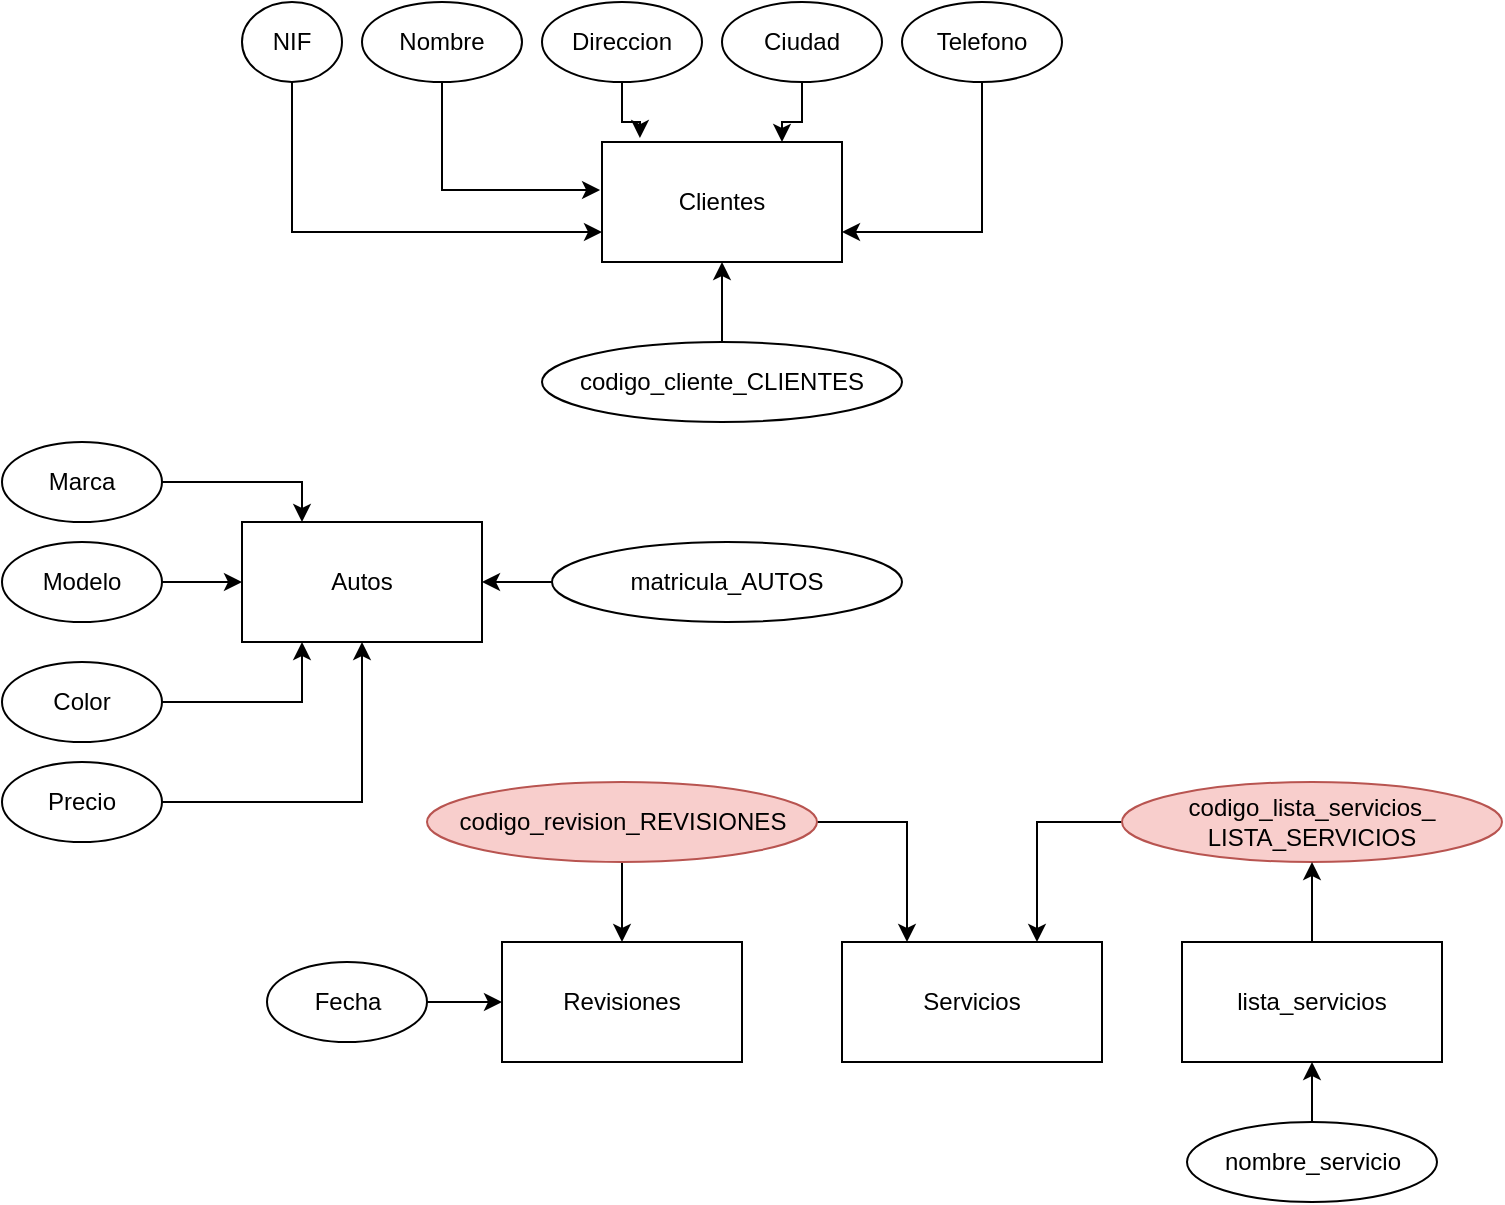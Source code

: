 <mxfile version="21.8.0" type="github">
  <diagram name="Página-1" id="Uiso2kSud7qIzwbQIP-O">
    <mxGraphModel dx="833" dy="446" grid="1" gridSize="10" guides="1" tooltips="1" connect="1" arrows="1" fold="1" page="1" pageScale="1" pageWidth="827" pageHeight="1169" math="0" shadow="0">
      <root>
        <mxCell id="0" />
        <mxCell id="1" parent="0" />
        <mxCell id="-ase04oYO9NRUkJlbUri-3" value="Revisiones" style="rounded=0;whiteSpace=wrap;html=1;" vertex="1" parent="1">
          <mxGeometry x="280" y="510" width="120" height="60" as="geometry" />
        </mxCell>
        <mxCell id="-ase04oYO9NRUkJlbUri-27" style="edgeStyle=orthogonalEdgeStyle;rounded=0;orthogonalLoop=1;jettySize=auto;html=1;entryX=0.5;entryY=1;entryDx=0;entryDy=0;" edge="1" parent="1" source="-ase04oYO9NRUkJlbUri-16" target="-ase04oYO9NRUkJlbUri-2">
          <mxGeometry relative="1" as="geometry" />
        </mxCell>
        <mxCell id="-ase04oYO9NRUkJlbUri-16" value="codigo_cliente_CLIENTES" style="ellipse;whiteSpace=wrap;html=1;" vertex="1" parent="1">
          <mxGeometry x="300" y="210" width="180" height="40" as="geometry" />
        </mxCell>
        <mxCell id="-ase04oYO9NRUkJlbUri-10" style="edgeStyle=orthogonalEdgeStyle;rounded=0;orthogonalLoop=1;jettySize=auto;html=1;entryX=1;entryY=0.5;entryDx=0;entryDy=0;" edge="1" parent="1" source="-ase04oYO9NRUkJlbUri-5" target="-ase04oYO9NRUkJlbUri-1">
          <mxGeometry relative="1" as="geometry" />
        </mxCell>
        <mxCell id="-ase04oYO9NRUkJlbUri-5" value="matricula_AUTOS" style="ellipse;whiteSpace=wrap;html=1;" vertex="1" parent="1">
          <mxGeometry x="305" y="310" width="175" height="40" as="geometry" />
        </mxCell>
        <mxCell id="-ase04oYO9NRUkJlbUri-28" value="" style="group" vertex="1" connectable="0" parent="1">
          <mxGeometry x="30" y="260" width="240" height="240" as="geometry" />
        </mxCell>
        <mxCell id="-ase04oYO9NRUkJlbUri-1" value="Autos" style="rounded=0;whiteSpace=wrap;html=1;" vertex="1" parent="-ase04oYO9NRUkJlbUri-28">
          <mxGeometry x="120" y="40" width="120" height="60" as="geometry" />
        </mxCell>
        <mxCell id="-ase04oYO9NRUkJlbUri-11" style="edgeStyle=orthogonalEdgeStyle;rounded=0;orthogonalLoop=1;jettySize=auto;html=1;entryX=0.25;entryY=0;entryDx=0;entryDy=0;" edge="1" parent="-ase04oYO9NRUkJlbUri-28" source="-ase04oYO9NRUkJlbUri-6" target="-ase04oYO9NRUkJlbUri-1">
          <mxGeometry relative="1" as="geometry" />
        </mxCell>
        <mxCell id="-ase04oYO9NRUkJlbUri-6" value="Marca" style="ellipse;whiteSpace=wrap;html=1;" vertex="1" parent="-ase04oYO9NRUkJlbUri-28">
          <mxGeometry width="80" height="40" as="geometry" />
        </mxCell>
        <mxCell id="-ase04oYO9NRUkJlbUri-12" style="edgeStyle=orthogonalEdgeStyle;rounded=0;orthogonalLoop=1;jettySize=auto;html=1;entryX=0;entryY=0.5;entryDx=0;entryDy=0;" edge="1" parent="-ase04oYO9NRUkJlbUri-28" source="-ase04oYO9NRUkJlbUri-7" target="-ase04oYO9NRUkJlbUri-1">
          <mxGeometry relative="1" as="geometry" />
        </mxCell>
        <mxCell id="-ase04oYO9NRUkJlbUri-7" value="Modelo" style="ellipse;whiteSpace=wrap;html=1;" vertex="1" parent="-ase04oYO9NRUkJlbUri-28">
          <mxGeometry y="50" width="80" height="40" as="geometry" />
        </mxCell>
        <mxCell id="-ase04oYO9NRUkJlbUri-13" style="edgeStyle=orthogonalEdgeStyle;rounded=0;orthogonalLoop=1;jettySize=auto;html=1;entryX=0.25;entryY=1;entryDx=0;entryDy=0;" edge="1" parent="-ase04oYO9NRUkJlbUri-28" source="-ase04oYO9NRUkJlbUri-8" target="-ase04oYO9NRUkJlbUri-1">
          <mxGeometry relative="1" as="geometry" />
        </mxCell>
        <mxCell id="-ase04oYO9NRUkJlbUri-8" value="Color" style="ellipse;whiteSpace=wrap;html=1;" vertex="1" parent="-ase04oYO9NRUkJlbUri-28">
          <mxGeometry y="110" width="80" height="40" as="geometry" />
        </mxCell>
        <mxCell id="-ase04oYO9NRUkJlbUri-9" value="Precio" style="ellipse;whiteSpace=wrap;html=1;" vertex="1" parent="-ase04oYO9NRUkJlbUri-28">
          <mxGeometry y="160" width="80" height="40" as="geometry" />
        </mxCell>
        <mxCell id="-ase04oYO9NRUkJlbUri-14" style="edgeStyle=orthogonalEdgeStyle;rounded=0;orthogonalLoop=1;jettySize=auto;html=1;entryX=0.5;entryY=1;entryDx=0;entryDy=0;" edge="1" parent="-ase04oYO9NRUkJlbUri-28" source="-ase04oYO9NRUkJlbUri-9" target="-ase04oYO9NRUkJlbUri-1">
          <mxGeometry relative="1" as="geometry" />
        </mxCell>
        <mxCell id="-ase04oYO9NRUkJlbUri-30" value="" style="group" vertex="1" connectable="0" parent="1">
          <mxGeometry x="150" y="40" width="410" height="130" as="geometry" />
        </mxCell>
        <mxCell id="-ase04oYO9NRUkJlbUri-2" value="Clientes" style="rounded=0;whiteSpace=wrap;html=1;" vertex="1" parent="-ase04oYO9NRUkJlbUri-30">
          <mxGeometry x="180" y="70" width="120" height="60" as="geometry" />
        </mxCell>
        <mxCell id="-ase04oYO9NRUkJlbUri-22" style="edgeStyle=orthogonalEdgeStyle;rounded=0;orthogonalLoop=1;jettySize=auto;html=1;entryX=0;entryY=0.75;entryDx=0;entryDy=0;exitX=0.5;exitY=1;exitDx=0;exitDy=0;" edge="1" parent="-ase04oYO9NRUkJlbUri-30" source="-ase04oYO9NRUkJlbUri-17" target="-ase04oYO9NRUkJlbUri-2">
          <mxGeometry relative="1" as="geometry" />
        </mxCell>
        <mxCell id="-ase04oYO9NRUkJlbUri-17" value="NIF" style="ellipse;whiteSpace=wrap;html=1;" vertex="1" parent="-ase04oYO9NRUkJlbUri-30">
          <mxGeometry width="50" height="40" as="geometry" />
        </mxCell>
        <mxCell id="-ase04oYO9NRUkJlbUri-18" value="Nombre" style="ellipse;whiteSpace=wrap;html=1;" vertex="1" parent="-ase04oYO9NRUkJlbUri-30">
          <mxGeometry x="60" width="80" height="40" as="geometry" />
        </mxCell>
        <mxCell id="-ase04oYO9NRUkJlbUri-19" value="Direccion" style="ellipse;whiteSpace=wrap;html=1;" vertex="1" parent="-ase04oYO9NRUkJlbUri-30">
          <mxGeometry x="150" width="80" height="40" as="geometry" />
        </mxCell>
        <mxCell id="-ase04oYO9NRUkJlbUri-25" style="edgeStyle=orthogonalEdgeStyle;rounded=0;orthogonalLoop=1;jettySize=auto;html=1;entryX=0.75;entryY=0;entryDx=0;entryDy=0;" edge="1" parent="-ase04oYO9NRUkJlbUri-30" source="-ase04oYO9NRUkJlbUri-20" target="-ase04oYO9NRUkJlbUri-2">
          <mxGeometry relative="1" as="geometry" />
        </mxCell>
        <mxCell id="-ase04oYO9NRUkJlbUri-20" value="Ciudad" style="ellipse;whiteSpace=wrap;html=1;" vertex="1" parent="-ase04oYO9NRUkJlbUri-30">
          <mxGeometry x="240" width="80" height="40" as="geometry" />
        </mxCell>
        <mxCell id="-ase04oYO9NRUkJlbUri-26" style="edgeStyle=orthogonalEdgeStyle;rounded=0;orthogonalLoop=1;jettySize=auto;html=1;entryX=1;entryY=0.75;entryDx=0;entryDy=0;exitX=0.5;exitY=1;exitDx=0;exitDy=0;" edge="1" parent="-ase04oYO9NRUkJlbUri-30" source="-ase04oYO9NRUkJlbUri-21" target="-ase04oYO9NRUkJlbUri-2">
          <mxGeometry relative="1" as="geometry" />
        </mxCell>
        <mxCell id="-ase04oYO9NRUkJlbUri-21" value="Telefono" style="ellipse;whiteSpace=wrap;html=1;" vertex="1" parent="-ase04oYO9NRUkJlbUri-30">
          <mxGeometry x="330" width="80" height="40" as="geometry" />
        </mxCell>
        <mxCell id="-ase04oYO9NRUkJlbUri-23" style="edgeStyle=orthogonalEdgeStyle;rounded=0;orthogonalLoop=1;jettySize=auto;html=1;entryX=-0.008;entryY=0.4;entryDx=0;entryDy=0;entryPerimeter=0;exitX=0.5;exitY=1;exitDx=0;exitDy=0;" edge="1" parent="-ase04oYO9NRUkJlbUri-30" source="-ase04oYO9NRUkJlbUri-18" target="-ase04oYO9NRUkJlbUri-2">
          <mxGeometry relative="1" as="geometry" />
        </mxCell>
        <mxCell id="-ase04oYO9NRUkJlbUri-24" style="edgeStyle=orthogonalEdgeStyle;rounded=0;orthogonalLoop=1;jettySize=auto;html=1;entryX=0.158;entryY=-0.033;entryDx=0;entryDy=0;entryPerimeter=0;" edge="1" parent="-ase04oYO9NRUkJlbUri-30" source="-ase04oYO9NRUkJlbUri-19" target="-ase04oYO9NRUkJlbUri-2">
          <mxGeometry relative="1" as="geometry" />
        </mxCell>
        <mxCell id="-ase04oYO9NRUkJlbUri-32" style="edgeStyle=orthogonalEdgeStyle;rounded=0;orthogonalLoop=1;jettySize=auto;html=1;entryX=0.5;entryY=0;entryDx=0;entryDy=0;" edge="1" parent="1" source="-ase04oYO9NRUkJlbUri-31" target="-ase04oYO9NRUkJlbUri-3">
          <mxGeometry relative="1" as="geometry" />
        </mxCell>
        <mxCell id="-ase04oYO9NRUkJlbUri-35" style="edgeStyle=orthogonalEdgeStyle;rounded=0;orthogonalLoop=1;jettySize=auto;html=1;entryX=0.25;entryY=0;entryDx=0;entryDy=0;" edge="1" parent="1" source="-ase04oYO9NRUkJlbUri-31" target="-ase04oYO9NRUkJlbUri-33">
          <mxGeometry relative="1" as="geometry" />
        </mxCell>
        <mxCell id="-ase04oYO9NRUkJlbUri-31" value="codigo_revision_REVISIONES" style="ellipse;whiteSpace=wrap;html=1;fillColor=#f8cecc;strokeColor=#b85450;" vertex="1" parent="1">
          <mxGeometry x="242.5" y="430" width="195" height="40" as="geometry" />
        </mxCell>
        <mxCell id="-ase04oYO9NRUkJlbUri-33" value="Servicios" style="rounded=0;whiteSpace=wrap;html=1;" vertex="1" parent="1">
          <mxGeometry x="450" y="510" width="130" height="60" as="geometry" />
        </mxCell>
        <mxCell id="-ase04oYO9NRUkJlbUri-36" style="edgeStyle=orthogonalEdgeStyle;rounded=0;orthogonalLoop=1;jettySize=auto;html=1;entryX=0.75;entryY=0;entryDx=0;entryDy=0;" edge="1" parent="1" source="-ase04oYO9NRUkJlbUri-34" target="-ase04oYO9NRUkJlbUri-33">
          <mxGeometry relative="1" as="geometry" />
        </mxCell>
        <mxCell id="-ase04oYO9NRUkJlbUri-34" value="codigo_lista_servicios_ LISTA_SERVICIOS" style="ellipse;whiteSpace=wrap;html=1;fillColor=#f8cecc;strokeColor=#b85450;" vertex="1" parent="1">
          <mxGeometry x="590" y="430" width="190" height="40" as="geometry" />
        </mxCell>
        <mxCell id="-ase04oYO9NRUkJlbUri-38" style="edgeStyle=orthogonalEdgeStyle;rounded=0;orthogonalLoop=1;jettySize=auto;html=1;entryX=0;entryY=0.5;entryDx=0;entryDy=0;" edge="1" parent="1" source="-ase04oYO9NRUkJlbUri-37" target="-ase04oYO9NRUkJlbUri-3">
          <mxGeometry relative="1" as="geometry" />
        </mxCell>
        <mxCell id="-ase04oYO9NRUkJlbUri-37" value="Fecha" style="ellipse;whiteSpace=wrap;html=1;" vertex="1" parent="1">
          <mxGeometry x="162.5" y="520" width="80" height="40" as="geometry" />
        </mxCell>
        <mxCell id="-ase04oYO9NRUkJlbUri-40" style="edgeStyle=orthogonalEdgeStyle;rounded=0;orthogonalLoop=1;jettySize=auto;html=1;entryX=0.5;entryY=1;entryDx=0;entryDy=0;" edge="1" parent="1" source="-ase04oYO9NRUkJlbUri-39" target="-ase04oYO9NRUkJlbUri-34">
          <mxGeometry relative="1" as="geometry" />
        </mxCell>
        <mxCell id="-ase04oYO9NRUkJlbUri-39" value="lista_servicios" style="rounded=0;whiteSpace=wrap;html=1;" vertex="1" parent="1">
          <mxGeometry x="620" y="510" width="130" height="60" as="geometry" />
        </mxCell>
        <mxCell id="-ase04oYO9NRUkJlbUri-42" style="edgeStyle=orthogonalEdgeStyle;rounded=0;orthogonalLoop=1;jettySize=auto;html=1;entryX=0.5;entryY=1;entryDx=0;entryDy=0;" edge="1" parent="1" source="-ase04oYO9NRUkJlbUri-41" target="-ase04oYO9NRUkJlbUri-39">
          <mxGeometry relative="1" as="geometry" />
        </mxCell>
        <mxCell id="-ase04oYO9NRUkJlbUri-41" value="nombre_servicio" style="ellipse;whiteSpace=wrap;html=1;" vertex="1" parent="1">
          <mxGeometry x="622.5" y="600" width="125" height="40" as="geometry" />
        </mxCell>
      </root>
    </mxGraphModel>
  </diagram>
</mxfile>
